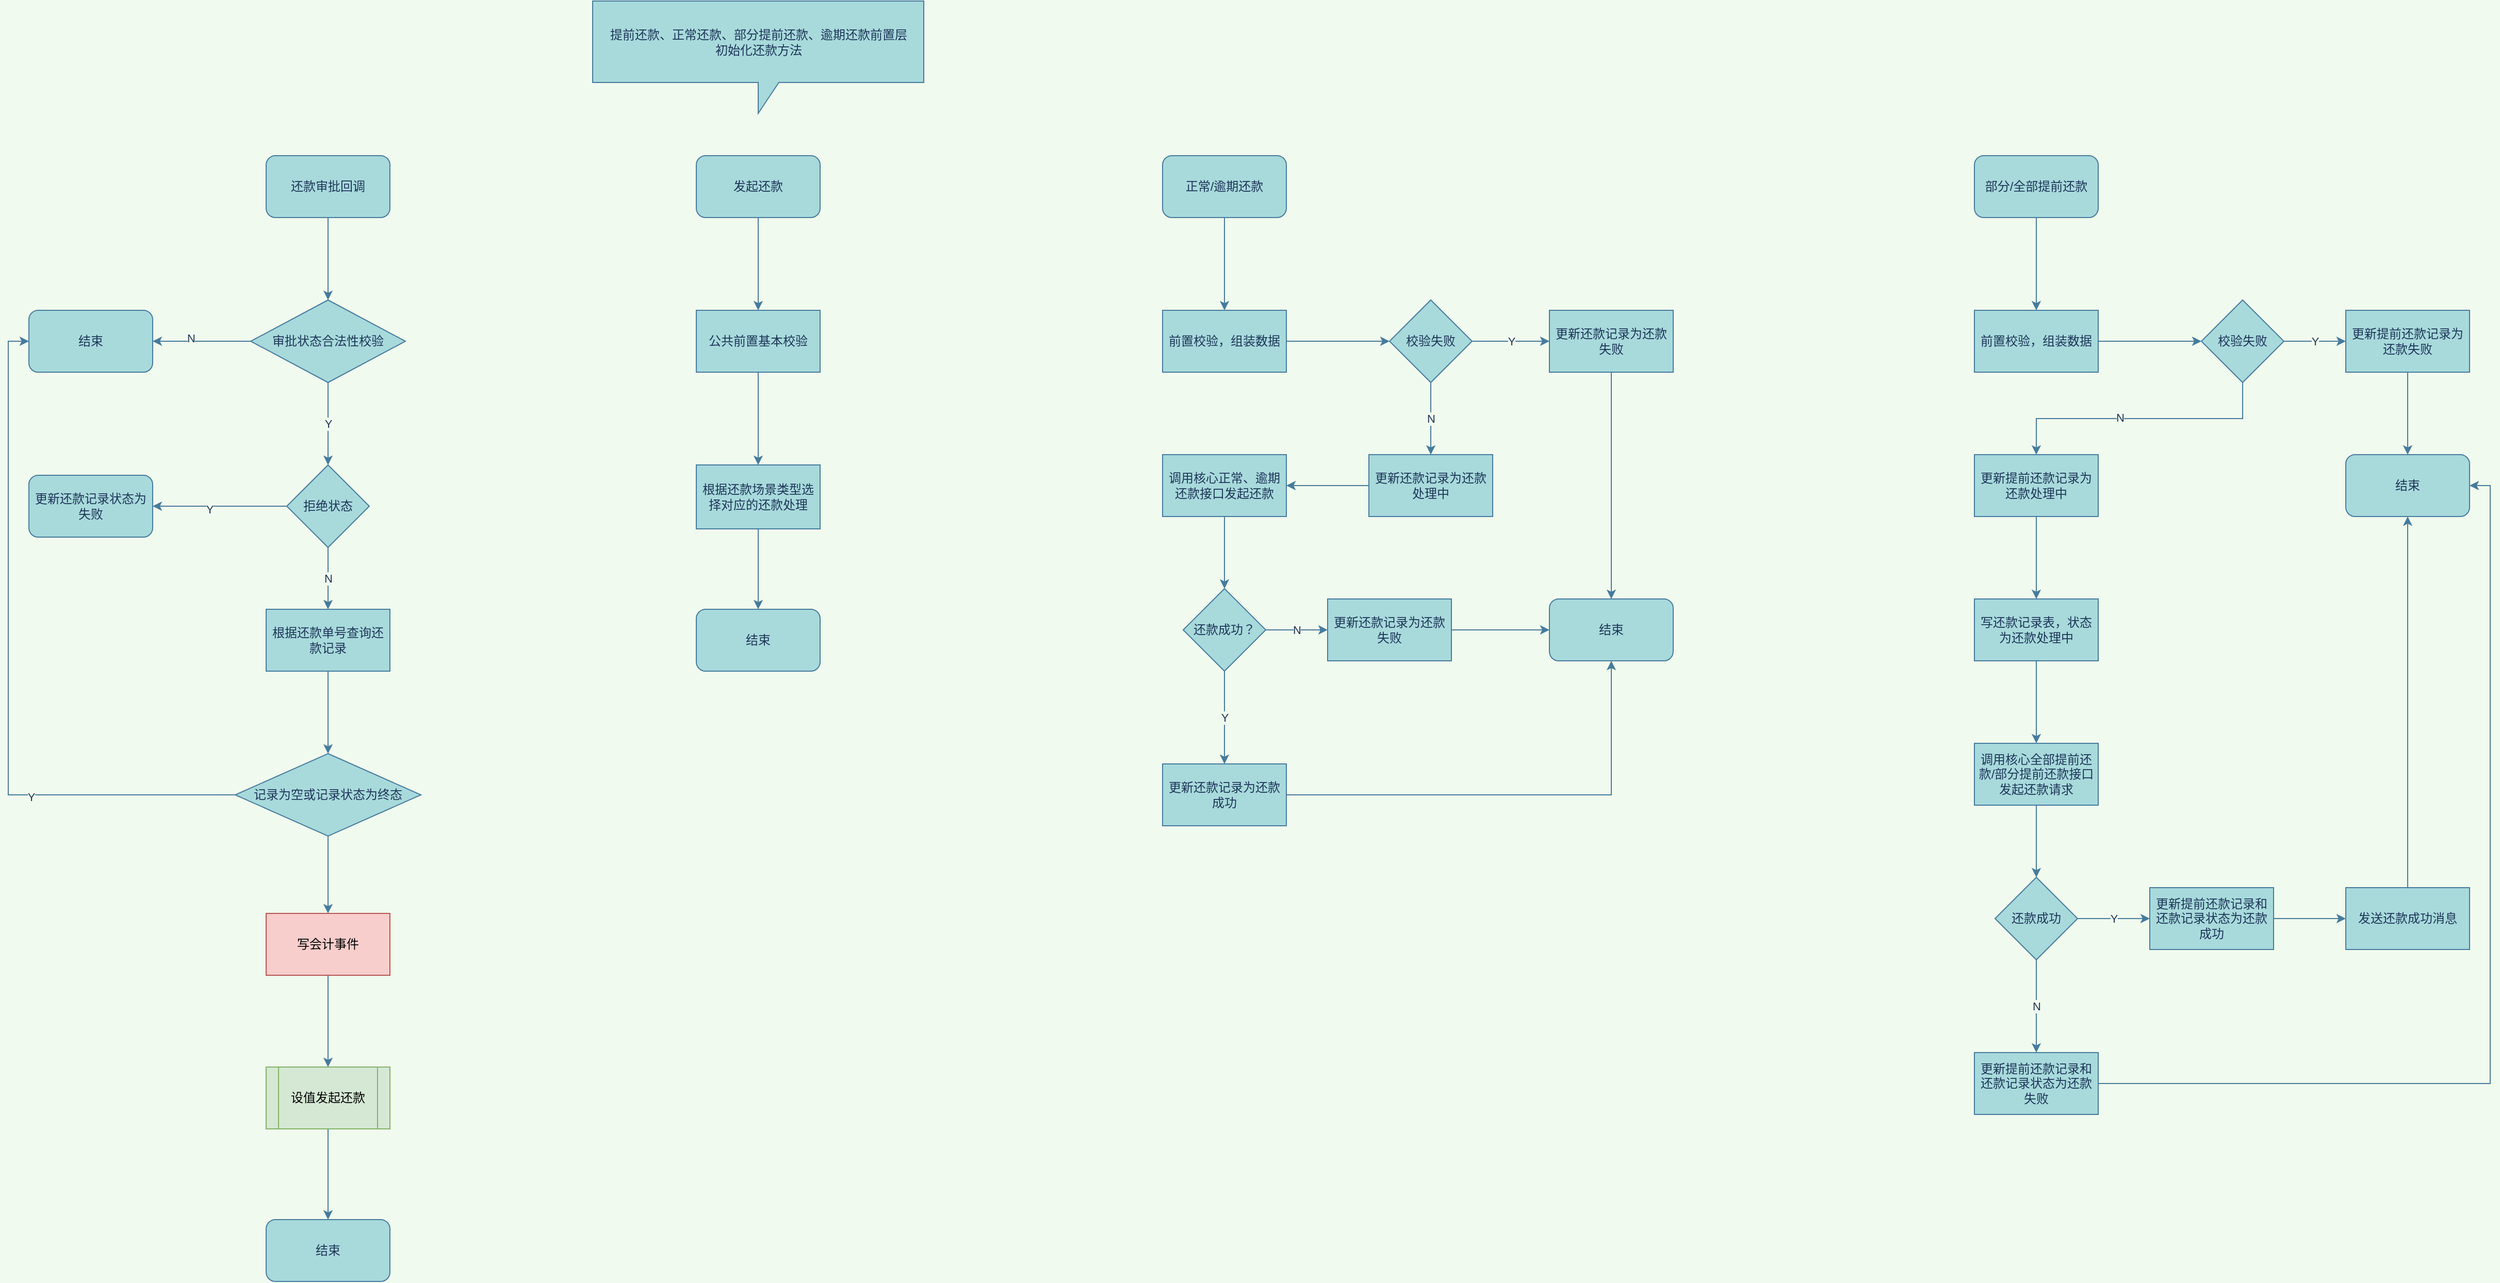 <mxfile version="15.7.0" type="github">
  <diagram id="6VtxzAlu4cTuDUli-qYp" name="Page-1">
    <mxGraphModel dx="1662" dy="1162" grid="0" gridSize="10" guides="1" tooltips="1" connect="1" arrows="1" fold="1" page="0" pageScale="1" pageWidth="827" pageHeight="1169" background="#F1FAEE" math="0" shadow="0">
      <root>
        <mxCell id="0" />
        <mxCell id="1" parent="0" />
        <mxCell id="o4OjGKUyzqgKAnLbVWgZ-2" style="edgeStyle=orthogonalEdgeStyle;rounded=0;orthogonalLoop=1;jettySize=auto;html=1;exitX=0.5;exitY=1;exitDx=0;exitDy=0;labelBackgroundColor=#F1FAEE;strokeColor=#457B9D;fontColor=#1D3557;" parent="1" source="o4OjGKUyzqgKAnLbVWgZ-1" target="o4OjGKUyzqgKAnLbVWgZ-4" edge="1">
          <mxGeometry relative="1" as="geometry">
            <mxPoint x="350" y="200" as="targetPoint" />
          </mxGeometry>
        </mxCell>
        <mxCell id="o4OjGKUyzqgKAnLbVWgZ-1" value="还款审批回调" style="rounded=1;whiteSpace=wrap;html=1;fillColor=#A8DADC;strokeColor=#457B9D;fontColor=#1D3557;" parent="1" vertex="1">
          <mxGeometry x="290" y="60" width="120" height="60" as="geometry" />
        </mxCell>
        <mxCell id="o4OjGKUyzqgKAnLbVWgZ-8" style="edgeStyle=orthogonalEdgeStyle;rounded=0;orthogonalLoop=1;jettySize=auto;html=1;exitX=0;exitY=0.5;exitDx=0;exitDy=0;labelBackgroundColor=#F1FAEE;strokeColor=#457B9D;fontColor=#1D3557;" parent="1" source="o4OjGKUyzqgKAnLbVWgZ-4" target="o4OjGKUyzqgKAnLbVWgZ-6" edge="1">
          <mxGeometry relative="1" as="geometry" />
        </mxCell>
        <mxCell id="o4OjGKUyzqgKAnLbVWgZ-9" value="N" style="edgeLabel;html=1;align=center;verticalAlign=middle;resizable=0;points=[];labelBackgroundColor=#F1FAEE;fontColor=#1D3557;" parent="o4OjGKUyzqgKAnLbVWgZ-8" vertex="1" connectable="0">
          <mxGeometry x="0.221" y="-3" relative="1" as="geometry">
            <mxPoint as="offset" />
          </mxGeometry>
        </mxCell>
        <mxCell id="o4OjGKUyzqgKAnLbVWgZ-12" value="Y" style="edgeStyle=orthogonalEdgeStyle;rounded=0;orthogonalLoop=1;jettySize=auto;html=1;exitX=0.5;exitY=1;exitDx=0;exitDy=0;labelBackgroundColor=#F1FAEE;strokeColor=#457B9D;fontColor=#1D3557;" parent="1" source="o4OjGKUyzqgKAnLbVWgZ-4" target="o4OjGKUyzqgKAnLbVWgZ-11" edge="1">
          <mxGeometry relative="1" as="geometry" />
        </mxCell>
        <mxCell id="o4OjGKUyzqgKAnLbVWgZ-4" value="&lt;span&gt;审批状态合法性校验&lt;/span&gt;" style="rhombus;whiteSpace=wrap;html=1;fillColor=#A8DADC;strokeColor=#457B9D;fontColor=#1D3557;" parent="1" vertex="1">
          <mxGeometry x="275" y="200" width="150" height="80" as="geometry" />
        </mxCell>
        <mxCell id="o4OjGKUyzqgKAnLbVWgZ-6" value="结束" style="rounded=1;whiteSpace=wrap;html=1;fillColor=#A8DADC;strokeColor=#457B9D;fontColor=#1D3557;" parent="1" vertex="1">
          <mxGeometry x="60" y="210" width="120" height="60" as="geometry" />
        </mxCell>
        <mxCell id="o4OjGKUyzqgKAnLbVWgZ-14" style="edgeStyle=orthogonalEdgeStyle;rounded=0;orthogonalLoop=1;jettySize=auto;html=1;exitX=0;exitY=0.5;exitDx=0;exitDy=0;labelBackgroundColor=#F1FAEE;strokeColor=#457B9D;fontColor=#1D3557;" parent="1" source="o4OjGKUyzqgKAnLbVWgZ-11" target="o4OjGKUyzqgKAnLbVWgZ-13" edge="1">
          <mxGeometry relative="1" as="geometry" />
        </mxCell>
        <mxCell id="o4OjGKUyzqgKAnLbVWgZ-15" value="Y" style="edgeLabel;html=1;align=center;verticalAlign=middle;resizable=0;points=[];labelBackgroundColor=#F1FAEE;fontColor=#1D3557;" parent="o4OjGKUyzqgKAnLbVWgZ-14" vertex="1" connectable="0">
          <mxGeometry x="0.154" y="3" relative="1" as="geometry">
            <mxPoint as="offset" />
          </mxGeometry>
        </mxCell>
        <mxCell id="o4OjGKUyzqgKAnLbVWgZ-17" value="N" style="edgeStyle=orthogonalEdgeStyle;rounded=0;orthogonalLoop=1;jettySize=auto;html=1;exitX=0.5;exitY=1;exitDx=0;exitDy=0;labelBackgroundColor=#F1FAEE;strokeColor=#457B9D;fontColor=#1D3557;" parent="1" source="o4OjGKUyzqgKAnLbVWgZ-11" target="o4OjGKUyzqgKAnLbVWgZ-16" edge="1">
          <mxGeometry relative="1" as="geometry" />
        </mxCell>
        <mxCell id="o4OjGKUyzqgKAnLbVWgZ-11" value="拒绝状态" style="rhombus;whiteSpace=wrap;html=1;fillColor=#A8DADC;strokeColor=#457B9D;fontColor=#1D3557;" parent="1" vertex="1">
          <mxGeometry x="310" y="360" width="80" height="80" as="geometry" />
        </mxCell>
        <mxCell id="o4OjGKUyzqgKAnLbVWgZ-13" value="更新还款记录状态为失败" style="rounded=1;whiteSpace=wrap;html=1;fillColor=#A8DADC;strokeColor=#457B9D;fontColor=#1D3557;" parent="1" vertex="1">
          <mxGeometry x="60" y="370" width="120" height="60" as="geometry" />
        </mxCell>
        <mxCell id="o4OjGKUyzqgKAnLbVWgZ-19" style="edgeStyle=orthogonalEdgeStyle;rounded=0;orthogonalLoop=1;jettySize=auto;html=1;exitX=0.5;exitY=1;exitDx=0;exitDy=0;entryX=0.5;entryY=0;entryDx=0;entryDy=0;labelBackgroundColor=#F1FAEE;strokeColor=#457B9D;fontColor=#1D3557;" parent="1" source="o4OjGKUyzqgKAnLbVWgZ-16" target="o4OjGKUyzqgKAnLbVWgZ-18" edge="1">
          <mxGeometry relative="1" as="geometry" />
        </mxCell>
        <mxCell id="o4OjGKUyzqgKAnLbVWgZ-16" value="根据还款单号查询还款记录" style="rounded=0;whiteSpace=wrap;html=1;fillColor=#A8DADC;strokeColor=#457B9D;fontColor=#1D3557;" parent="1" vertex="1">
          <mxGeometry x="290" y="500" width="120" height="60" as="geometry" />
        </mxCell>
        <mxCell id="o4OjGKUyzqgKAnLbVWgZ-20" style="edgeStyle=orthogonalEdgeStyle;rounded=0;orthogonalLoop=1;jettySize=auto;html=1;exitX=0;exitY=0.5;exitDx=0;exitDy=0;entryX=0;entryY=0.5;entryDx=0;entryDy=0;labelBackgroundColor=#F1FAEE;strokeColor=#457B9D;fontColor=#1D3557;" parent="1" source="o4OjGKUyzqgKAnLbVWgZ-18" target="o4OjGKUyzqgKAnLbVWgZ-6" edge="1">
          <mxGeometry relative="1" as="geometry" />
        </mxCell>
        <mxCell id="o4OjGKUyzqgKAnLbVWgZ-21" value="Y" style="edgeLabel;html=1;align=center;verticalAlign=middle;resizable=0;points=[];labelBackgroundColor=#F1FAEE;fontColor=#1D3557;" parent="o4OjGKUyzqgKAnLbVWgZ-20" vertex="1" connectable="0">
          <mxGeometry x="-0.416" y="2" relative="1" as="geometry">
            <mxPoint as="offset" />
          </mxGeometry>
        </mxCell>
        <mxCell id="o4OjGKUyzqgKAnLbVWgZ-31" style="edgeStyle=orthogonalEdgeStyle;rounded=0;orthogonalLoop=1;jettySize=auto;html=1;exitX=0.5;exitY=1;exitDx=0;exitDy=0;labelBackgroundColor=#F1FAEE;strokeColor=#457B9D;fontColor=#1D3557;" parent="1" source="o4OjGKUyzqgKAnLbVWgZ-18" target="o4OjGKUyzqgKAnLbVWgZ-30" edge="1">
          <mxGeometry relative="1" as="geometry" />
        </mxCell>
        <mxCell id="o4OjGKUyzqgKAnLbVWgZ-18" value="记录为空或记录状态为终态" style="rhombus;whiteSpace=wrap;html=1;fillColor=#A8DADC;strokeColor=#457B9D;fontColor=#1D3557;" parent="1" vertex="1">
          <mxGeometry x="260" y="640" width="180" height="80" as="geometry" />
        </mxCell>
        <mxCell id="o4OjGKUyzqgKAnLbVWgZ-26" style="edgeStyle=orthogonalEdgeStyle;rounded=0;orthogonalLoop=1;jettySize=auto;html=1;exitX=0.5;exitY=1;exitDx=0;exitDy=0;labelBackgroundColor=#F1FAEE;strokeColor=#457B9D;fontColor=#1D3557;" parent="1" source="o4OjGKUyzqgKAnLbVWgZ-22" target="o4OjGKUyzqgKAnLbVWgZ-25" edge="1">
          <mxGeometry relative="1" as="geometry" />
        </mxCell>
        <mxCell id="o4OjGKUyzqgKAnLbVWgZ-22" value="设值发起还款" style="shape=process;whiteSpace=wrap;html=1;backgroundOutline=1;fillColor=#d5e8d4;strokeColor=#82b366;" parent="1" vertex="1">
          <mxGeometry x="290" y="944" width="120" height="60" as="geometry" />
        </mxCell>
        <mxCell id="o4OjGKUyzqgKAnLbVWgZ-25" value="结束" style="rounded=1;whiteSpace=wrap;html=1;fillColor=#A8DADC;strokeColor=#457B9D;fontColor=#1D3557;" parent="1" vertex="1">
          <mxGeometry x="290" y="1092" width="120" height="60" as="geometry" />
        </mxCell>
        <mxCell id="o4OjGKUyzqgKAnLbVWgZ-42" style="edgeStyle=orthogonalEdgeStyle;rounded=0;orthogonalLoop=1;jettySize=auto;html=1;exitX=0.5;exitY=1;exitDx=0;exitDy=0;labelBackgroundColor=#F1FAEE;strokeColor=#457B9D;fontColor=#1D3557;" parent="1" source="o4OjGKUyzqgKAnLbVWgZ-27" target="o4OjGKUyzqgKAnLbVWgZ-41" edge="1">
          <mxGeometry relative="1" as="geometry" />
        </mxCell>
        <mxCell id="o4OjGKUyzqgKAnLbVWgZ-27" value="发起还款" style="rounded=1;whiteSpace=wrap;html=1;fillColor=#A8DADC;strokeColor=#457B9D;fontColor=#1D3557;" parent="1" vertex="1">
          <mxGeometry x="707" y="60" width="120" height="60" as="geometry" />
        </mxCell>
        <mxCell id="o4OjGKUyzqgKAnLbVWgZ-32" style="edgeStyle=orthogonalEdgeStyle;rounded=0;orthogonalLoop=1;jettySize=auto;html=1;exitX=0.5;exitY=1;exitDx=0;exitDy=0;labelBackgroundColor=#F1FAEE;strokeColor=#457B9D;fontColor=#1D3557;" parent="1" source="o4OjGKUyzqgKAnLbVWgZ-30" target="o4OjGKUyzqgKAnLbVWgZ-22" edge="1">
          <mxGeometry relative="1" as="geometry" />
        </mxCell>
        <mxCell id="o4OjGKUyzqgKAnLbVWgZ-30" value="写会计事件" style="rounded=0;whiteSpace=wrap;html=1;fillColor=#f8cecc;strokeColor=#b85450;" parent="1" vertex="1">
          <mxGeometry x="290" y="795" width="120" height="60" as="geometry" />
        </mxCell>
        <mxCell id="o4OjGKUyzqgKAnLbVWgZ-39" style="edgeStyle=orthogonalEdgeStyle;rounded=0;orthogonalLoop=1;jettySize=auto;html=1;exitX=0.5;exitY=1;exitDx=0;exitDy=0;labelBackgroundColor=#F1FAEE;strokeColor=#457B9D;fontColor=#1D3557;" parent="1" source="o4OjGKUyzqgKAnLbVWgZ-34" target="o4OjGKUyzqgKAnLbVWgZ-38" edge="1">
          <mxGeometry relative="1" as="geometry" />
        </mxCell>
        <mxCell id="o4OjGKUyzqgKAnLbVWgZ-34" value="根据还款场景类型选择对应的还款处理" style="rounded=0;whiteSpace=wrap;html=1;fillColor=#A8DADC;strokeColor=#457B9D;fontColor=#1D3557;" parent="1" vertex="1">
          <mxGeometry x="707" y="360" width="120" height="62" as="geometry" />
        </mxCell>
        <mxCell id="o4OjGKUyzqgKAnLbVWgZ-36" value="提前还款、正常还款、部分提前还款、逾期还款前置层&lt;br&gt;初始化还款方法" style="shape=callout;whiteSpace=wrap;html=1;perimeter=calloutPerimeter;fillColor=#A8DADC;strokeColor=#457B9D;fontColor=#1D3557;" parent="1" vertex="1">
          <mxGeometry x="606.5" y="-90" width="321" height="109" as="geometry" />
        </mxCell>
        <mxCell id="o4OjGKUyzqgKAnLbVWgZ-38" value="结束" style="rounded=1;whiteSpace=wrap;html=1;fillColor=#A8DADC;strokeColor=#457B9D;fontColor=#1D3557;" parent="1" vertex="1">
          <mxGeometry x="707" y="500" width="120" height="60" as="geometry" />
        </mxCell>
        <mxCell id="o4OjGKUyzqgKAnLbVWgZ-51" style="edgeStyle=orthogonalEdgeStyle;rounded=0;orthogonalLoop=1;jettySize=auto;html=1;exitX=0.5;exitY=1;exitDx=0;exitDy=0;labelBackgroundColor=#F1FAEE;strokeColor=#457B9D;fontColor=#1D3557;" parent="1" source="o4OjGKUyzqgKAnLbVWgZ-40" target="o4OjGKUyzqgKAnLbVWgZ-50" edge="1">
          <mxGeometry relative="1" as="geometry" />
        </mxCell>
        <mxCell id="o4OjGKUyzqgKAnLbVWgZ-40" value="正常/逾期还款" style="rounded=1;whiteSpace=wrap;html=1;fillColor=#A8DADC;strokeColor=#457B9D;fontColor=#1D3557;" parent="1" vertex="1">
          <mxGeometry x="1159" y="60" width="120" height="60" as="geometry" />
        </mxCell>
        <mxCell id="o4OjGKUyzqgKAnLbVWgZ-43" style="edgeStyle=orthogonalEdgeStyle;rounded=0;orthogonalLoop=1;jettySize=auto;html=1;exitX=0.5;exitY=1;exitDx=0;exitDy=0;labelBackgroundColor=#F1FAEE;strokeColor=#457B9D;fontColor=#1D3557;" parent="1" source="o4OjGKUyzqgKAnLbVWgZ-41" target="o4OjGKUyzqgKAnLbVWgZ-34" edge="1">
          <mxGeometry relative="1" as="geometry" />
        </mxCell>
        <mxCell id="o4OjGKUyzqgKAnLbVWgZ-41" value="公共前置基本校验" style="rounded=0;whiteSpace=wrap;html=1;fillColor=#A8DADC;strokeColor=#457B9D;fontColor=#1D3557;" parent="1" vertex="1">
          <mxGeometry x="707" y="210" width="120" height="60" as="geometry" />
        </mxCell>
        <mxCell id="o4OjGKUyzqgKAnLbVWgZ-79" value="" style="edgeStyle=orthogonalEdgeStyle;rounded=0;orthogonalLoop=1;jettySize=auto;html=1;labelBackgroundColor=#F1FAEE;strokeColor=#457B9D;fontColor=#1D3557;" parent="1" source="o4OjGKUyzqgKAnLbVWgZ-50" target="o4OjGKUyzqgKAnLbVWgZ-78" edge="1">
          <mxGeometry relative="1" as="geometry" />
        </mxCell>
        <mxCell id="o4OjGKUyzqgKAnLbVWgZ-50" value="前置校验，组装数据" style="rounded=0;whiteSpace=wrap;html=1;fillColor=#A8DADC;strokeColor=#457B9D;fontColor=#1D3557;" parent="1" vertex="1">
          <mxGeometry x="1159" y="210" width="120" height="60" as="geometry" />
        </mxCell>
        <mxCell id="o4OjGKUyzqgKAnLbVWgZ-59" value="" style="edgeStyle=orthogonalEdgeStyle;rounded=0;orthogonalLoop=1;jettySize=auto;html=1;labelBackgroundColor=#F1FAEE;strokeColor=#457B9D;fontColor=#1D3557;" parent="1" source="o4OjGKUyzqgKAnLbVWgZ-52" target="o4OjGKUyzqgKAnLbVWgZ-58" edge="1">
          <mxGeometry relative="1" as="geometry" />
        </mxCell>
        <mxCell id="o4OjGKUyzqgKAnLbVWgZ-52" value="调用核心正常、逾期还款接口发起还款" style="whiteSpace=wrap;html=1;rounded=0;fillColor=#A8DADC;strokeColor=#457B9D;fontColor=#1D3557;" parent="1" vertex="1">
          <mxGeometry x="1159" y="350" width="120" height="60" as="geometry" />
        </mxCell>
        <mxCell id="o4OjGKUyzqgKAnLbVWgZ-61" value="N" style="edgeStyle=orthogonalEdgeStyle;rounded=0;orthogonalLoop=1;jettySize=auto;html=1;labelBackgroundColor=#F1FAEE;strokeColor=#457B9D;fontColor=#1D3557;" parent="1" source="o4OjGKUyzqgKAnLbVWgZ-58" target="o4OjGKUyzqgKAnLbVWgZ-60" edge="1">
          <mxGeometry relative="1" as="geometry" />
        </mxCell>
        <mxCell id="o4OjGKUyzqgKAnLbVWgZ-67" value="Y" style="edgeStyle=orthogonalEdgeStyle;rounded=0;orthogonalLoop=1;jettySize=auto;html=1;labelBackgroundColor=#F1FAEE;strokeColor=#457B9D;fontColor=#1D3557;" parent="1" source="o4OjGKUyzqgKAnLbVWgZ-58" target="o4OjGKUyzqgKAnLbVWgZ-66" edge="1">
          <mxGeometry relative="1" as="geometry" />
        </mxCell>
        <mxCell id="o4OjGKUyzqgKAnLbVWgZ-58" value="还款成功？" style="rhombus;whiteSpace=wrap;html=1;rounded=0;fillColor=#A8DADC;strokeColor=#457B9D;fontColor=#1D3557;" parent="1" vertex="1">
          <mxGeometry x="1179" y="480" width="80" height="80" as="geometry" />
        </mxCell>
        <mxCell id="o4OjGKUyzqgKAnLbVWgZ-65" style="edgeStyle=orthogonalEdgeStyle;rounded=0;orthogonalLoop=1;jettySize=auto;html=1;exitX=1;exitY=0.5;exitDx=0;exitDy=0;entryX=0;entryY=0.5;entryDx=0;entryDy=0;labelBackgroundColor=#F1FAEE;strokeColor=#457B9D;fontColor=#1D3557;" parent="1" source="o4OjGKUyzqgKAnLbVWgZ-60" target="o4OjGKUyzqgKAnLbVWgZ-64" edge="1">
          <mxGeometry relative="1" as="geometry" />
        </mxCell>
        <mxCell id="o4OjGKUyzqgKAnLbVWgZ-60" value="更新还款记录为还款失败" style="whiteSpace=wrap;html=1;rounded=0;fillColor=#A8DADC;strokeColor=#457B9D;fontColor=#1D3557;" parent="1" vertex="1">
          <mxGeometry x="1319" y="490" width="120" height="60" as="geometry" />
        </mxCell>
        <mxCell id="o4OjGKUyzqgKAnLbVWgZ-64" value="结束" style="rounded=1;whiteSpace=wrap;html=1;fillColor=#A8DADC;strokeColor=#457B9D;fontColor=#1D3557;" parent="1" vertex="1">
          <mxGeometry x="1534" y="490" width="120" height="60" as="geometry" />
        </mxCell>
        <mxCell id="o4OjGKUyzqgKAnLbVWgZ-68" style="edgeStyle=orthogonalEdgeStyle;rounded=0;orthogonalLoop=1;jettySize=auto;html=1;exitX=1;exitY=0.5;exitDx=0;exitDy=0;labelBackgroundColor=#F1FAEE;strokeColor=#457B9D;fontColor=#1D3557;" parent="1" source="o4OjGKUyzqgKAnLbVWgZ-66" target="o4OjGKUyzqgKAnLbVWgZ-64" edge="1">
          <mxGeometry relative="1" as="geometry" />
        </mxCell>
        <mxCell id="o4OjGKUyzqgKAnLbVWgZ-66" value="更新还款记录为还款成功" style="whiteSpace=wrap;html=1;rounded=0;fillColor=#A8DADC;strokeColor=#457B9D;fontColor=#1D3557;" parent="1" vertex="1">
          <mxGeometry x="1159" y="650" width="120" height="60" as="geometry" />
        </mxCell>
        <mxCell id="o4OjGKUyzqgKAnLbVWgZ-76" style="edgeStyle=orthogonalEdgeStyle;rounded=0;orthogonalLoop=1;jettySize=auto;html=1;exitX=0.5;exitY=1;exitDx=0;exitDy=0;labelBackgroundColor=#F1FAEE;strokeColor=#457B9D;fontColor=#1D3557;" parent="1" source="o4OjGKUyzqgKAnLbVWgZ-74" target="o4OjGKUyzqgKAnLbVWgZ-75" edge="1">
          <mxGeometry relative="1" as="geometry" />
        </mxCell>
        <mxCell id="o4OjGKUyzqgKAnLbVWgZ-74" value="部分/全部提前还款" style="rounded=1;whiteSpace=wrap;html=1;fillColor=#A8DADC;strokeColor=#457B9D;fontColor=#1D3557;" parent="1" vertex="1">
          <mxGeometry x="1946" y="60" width="120" height="60" as="geometry" />
        </mxCell>
        <mxCell id="o4OjGKUyzqgKAnLbVWgZ-92" value="" style="edgeStyle=orthogonalEdgeStyle;rounded=0;orthogonalLoop=1;jettySize=auto;html=1;labelBackgroundColor=#F1FAEE;strokeColor=#457B9D;fontColor=#1D3557;" parent="1" source="o4OjGKUyzqgKAnLbVWgZ-75" target="o4OjGKUyzqgKAnLbVWgZ-91" edge="1">
          <mxGeometry relative="1" as="geometry" />
        </mxCell>
        <mxCell id="o4OjGKUyzqgKAnLbVWgZ-75" value="前置校验，组装数据" style="rounded=0;whiteSpace=wrap;html=1;fillColor=#A8DADC;strokeColor=#457B9D;fontColor=#1D3557;" parent="1" vertex="1">
          <mxGeometry x="1946" y="210" width="120" height="60" as="geometry" />
        </mxCell>
        <mxCell id="o4OjGKUyzqgKAnLbVWgZ-81" value="Y" style="edgeStyle=orthogonalEdgeStyle;rounded=0;orthogonalLoop=1;jettySize=auto;html=1;labelBackgroundColor=#F1FAEE;strokeColor=#457B9D;fontColor=#1D3557;" parent="1" source="o4OjGKUyzqgKAnLbVWgZ-78" target="o4OjGKUyzqgKAnLbVWgZ-80" edge="1">
          <mxGeometry relative="1" as="geometry" />
        </mxCell>
        <mxCell id="o4OjGKUyzqgKAnLbVWgZ-89" value="N" style="edgeStyle=orthogonalEdgeStyle;rounded=0;orthogonalLoop=1;jettySize=auto;html=1;labelBackgroundColor=#F1FAEE;strokeColor=#457B9D;fontColor=#1D3557;" parent="1" source="o4OjGKUyzqgKAnLbVWgZ-78" target="o4OjGKUyzqgKAnLbVWgZ-88" edge="1">
          <mxGeometry relative="1" as="geometry" />
        </mxCell>
        <mxCell id="o4OjGKUyzqgKAnLbVWgZ-78" value="校验失败" style="rhombus;whiteSpace=wrap;html=1;rounded=0;fillColor=#A8DADC;strokeColor=#457B9D;fontColor=#1D3557;" parent="1" vertex="1">
          <mxGeometry x="1379" y="200" width="80" height="80" as="geometry" />
        </mxCell>
        <mxCell id="o4OjGKUyzqgKAnLbVWgZ-82" style="edgeStyle=orthogonalEdgeStyle;rounded=0;orthogonalLoop=1;jettySize=auto;html=1;exitX=0.5;exitY=1;exitDx=0;exitDy=0;labelBackgroundColor=#F1FAEE;strokeColor=#457B9D;fontColor=#1D3557;" parent="1" source="o4OjGKUyzqgKAnLbVWgZ-80" target="o4OjGKUyzqgKAnLbVWgZ-64" edge="1">
          <mxGeometry relative="1" as="geometry" />
        </mxCell>
        <mxCell id="o4OjGKUyzqgKAnLbVWgZ-80" value="更新还款记录为还款失败" style="whiteSpace=wrap;html=1;rounded=0;fillColor=#A8DADC;strokeColor=#457B9D;fontColor=#1D3557;" parent="1" vertex="1">
          <mxGeometry x="1534" y="210" width="120" height="60" as="geometry" />
        </mxCell>
        <mxCell id="o4OjGKUyzqgKAnLbVWgZ-102" value="" style="edgeStyle=orthogonalEdgeStyle;rounded=0;orthogonalLoop=1;jettySize=auto;html=1;labelBackgroundColor=#F1FAEE;strokeColor=#457B9D;fontColor=#1D3557;" parent="1" source="o4OjGKUyzqgKAnLbVWgZ-85" target="o4OjGKUyzqgKAnLbVWgZ-101" edge="1">
          <mxGeometry relative="1" as="geometry" />
        </mxCell>
        <mxCell id="o4OjGKUyzqgKAnLbVWgZ-85" value="更新提前还款记录为还款处理中" style="whiteSpace=wrap;html=1;rounded=0;fillColor=#A8DADC;strokeColor=#457B9D;fontColor=#1D3557;" parent="1" vertex="1">
          <mxGeometry x="1946" y="350" width="120" height="60" as="geometry" />
        </mxCell>
        <mxCell id="o4OjGKUyzqgKAnLbVWgZ-90" style="edgeStyle=orthogonalEdgeStyle;rounded=0;orthogonalLoop=1;jettySize=auto;html=1;exitX=0;exitY=0.5;exitDx=0;exitDy=0;entryX=1;entryY=0.5;entryDx=0;entryDy=0;labelBackgroundColor=#F1FAEE;strokeColor=#457B9D;fontColor=#1D3557;" parent="1" source="o4OjGKUyzqgKAnLbVWgZ-88" target="o4OjGKUyzqgKAnLbVWgZ-52" edge="1">
          <mxGeometry relative="1" as="geometry" />
        </mxCell>
        <mxCell id="o4OjGKUyzqgKAnLbVWgZ-88" value="更新还款记录为还款处理中" style="whiteSpace=wrap;html=1;rounded=0;fillColor=#A8DADC;strokeColor=#457B9D;fontColor=#1D3557;" parent="1" vertex="1">
          <mxGeometry x="1359" y="350" width="120" height="60" as="geometry" />
        </mxCell>
        <mxCell id="o4OjGKUyzqgKAnLbVWgZ-94" value="Y" style="edgeStyle=orthogonalEdgeStyle;rounded=0;orthogonalLoop=1;jettySize=auto;html=1;labelBackgroundColor=#F1FAEE;strokeColor=#457B9D;fontColor=#1D3557;" parent="1" source="o4OjGKUyzqgKAnLbVWgZ-91" target="o4OjGKUyzqgKAnLbVWgZ-93" edge="1">
          <mxGeometry relative="1" as="geometry" />
        </mxCell>
        <mxCell id="o4OjGKUyzqgKAnLbVWgZ-99" style="edgeStyle=orthogonalEdgeStyle;rounded=0;orthogonalLoop=1;jettySize=auto;html=1;exitX=0.5;exitY=1;exitDx=0;exitDy=0;labelBackgroundColor=#F1FAEE;strokeColor=#457B9D;fontColor=#1D3557;" parent="1" source="o4OjGKUyzqgKAnLbVWgZ-91" target="o4OjGKUyzqgKAnLbVWgZ-85" edge="1">
          <mxGeometry relative="1" as="geometry" />
        </mxCell>
        <mxCell id="o4OjGKUyzqgKAnLbVWgZ-100" value="N" style="edgeLabel;html=1;align=center;verticalAlign=middle;resizable=0;points=[];labelBackgroundColor=#F1FAEE;fontColor=#1D3557;" parent="o4OjGKUyzqgKAnLbVWgZ-99" vertex="1" connectable="0">
          <mxGeometry x="0.141" y="-1" relative="1" as="geometry">
            <mxPoint as="offset" />
          </mxGeometry>
        </mxCell>
        <mxCell id="o4OjGKUyzqgKAnLbVWgZ-91" value="校验失败" style="rhombus;whiteSpace=wrap;html=1;rounded=0;fillColor=#A8DADC;strokeColor=#457B9D;fontColor=#1D3557;" parent="1" vertex="1">
          <mxGeometry x="2166" y="200" width="80" height="80" as="geometry" />
        </mxCell>
        <mxCell id="o4OjGKUyzqgKAnLbVWgZ-98" style="edgeStyle=orthogonalEdgeStyle;rounded=0;orthogonalLoop=1;jettySize=auto;html=1;exitX=0.5;exitY=1;exitDx=0;exitDy=0;labelBackgroundColor=#F1FAEE;strokeColor=#457B9D;fontColor=#1D3557;" parent="1" source="o4OjGKUyzqgKAnLbVWgZ-93" target="o4OjGKUyzqgKAnLbVWgZ-97" edge="1">
          <mxGeometry relative="1" as="geometry" />
        </mxCell>
        <mxCell id="o4OjGKUyzqgKAnLbVWgZ-93" value="更新提前还款记录为还款失败" style="whiteSpace=wrap;html=1;rounded=0;fillColor=#A8DADC;strokeColor=#457B9D;fontColor=#1D3557;" parent="1" vertex="1">
          <mxGeometry x="2306" y="210" width="120" height="60" as="geometry" />
        </mxCell>
        <mxCell id="o4OjGKUyzqgKAnLbVWgZ-97" value="结束" style="rounded=1;whiteSpace=wrap;html=1;fillColor=#A8DADC;strokeColor=#457B9D;fontColor=#1D3557;" parent="1" vertex="1">
          <mxGeometry x="2306" y="350" width="120" height="60" as="geometry" />
        </mxCell>
        <mxCell id="o4OjGKUyzqgKAnLbVWgZ-104" value="" style="edgeStyle=orthogonalEdgeStyle;rounded=0;orthogonalLoop=1;jettySize=auto;html=1;labelBackgroundColor=#F1FAEE;strokeColor=#457B9D;fontColor=#1D3557;" parent="1" source="o4OjGKUyzqgKAnLbVWgZ-101" target="o4OjGKUyzqgKAnLbVWgZ-103" edge="1">
          <mxGeometry relative="1" as="geometry" />
        </mxCell>
        <mxCell id="o4OjGKUyzqgKAnLbVWgZ-101" value="写还款记录表，状态为还款处理中" style="whiteSpace=wrap;html=1;rounded=0;fillColor=#A8DADC;strokeColor=#457B9D;fontColor=#1D3557;" parent="1" vertex="1">
          <mxGeometry x="1946" y="490" width="120" height="60" as="geometry" />
        </mxCell>
        <mxCell id="o4OjGKUyzqgKAnLbVWgZ-106" value="" style="edgeStyle=orthogonalEdgeStyle;rounded=0;orthogonalLoop=1;jettySize=auto;html=1;labelBackgroundColor=#F1FAEE;strokeColor=#457B9D;fontColor=#1D3557;" parent="1" source="o4OjGKUyzqgKAnLbVWgZ-103" target="o4OjGKUyzqgKAnLbVWgZ-105" edge="1">
          <mxGeometry relative="1" as="geometry" />
        </mxCell>
        <mxCell id="o4OjGKUyzqgKAnLbVWgZ-103" value="调用核心全部提前还款/部分提前还款接口发起还款请求" style="whiteSpace=wrap;html=1;rounded=0;fillColor=#A8DADC;strokeColor=#457B9D;fontColor=#1D3557;" parent="1" vertex="1">
          <mxGeometry x="1946" y="630" width="120" height="60" as="geometry" />
        </mxCell>
        <mxCell id="o4OjGKUyzqgKAnLbVWgZ-108" value="Y" style="edgeStyle=orthogonalEdgeStyle;rounded=0;orthogonalLoop=1;jettySize=auto;html=1;labelBackgroundColor=#F1FAEE;strokeColor=#457B9D;fontColor=#1D3557;" parent="1" source="o4OjGKUyzqgKAnLbVWgZ-105" target="o4OjGKUyzqgKAnLbVWgZ-107" edge="1">
          <mxGeometry relative="1" as="geometry" />
        </mxCell>
        <mxCell id="o4OjGKUyzqgKAnLbVWgZ-112" value="N" style="edgeStyle=orthogonalEdgeStyle;rounded=0;orthogonalLoop=1;jettySize=auto;html=1;labelBackgroundColor=#F1FAEE;strokeColor=#457B9D;fontColor=#1D3557;" parent="1" source="o4OjGKUyzqgKAnLbVWgZ-105" target="o4OjGKUyzqgKAnLbVWgZ-111" edge="1">
          <mxGeometry relative="1" as="geometry" />
        </mxCell>
        <mxCell id="o4OjGKUyzqgKAnLbVWgZ-105" value="还款成功" style="rhombus;whiteSpace=wrap;html=1;rounded=0;fillColor=#A8DADC;strokeColor=#457B9D;fontColor=#1D3557;" parent="1" vertex="1">
          <mxGeometry x="1966" y="760" width="80" height="80" as="geometry" />
        </mxCell>
        <mxCell id="o4OjGKUyzqgKAnLbVWgZ-115" value="" style="edgeStyle=orthogonalEdgeStyle;curved=0;rounded=1;sketch=0;orthogonalLoop=1;jettySize=auto;html=1;fontColor=#1D3557;strokeColor=#457B9D;fillColor=#A8DADC;" parent="1" source="o4OjGKUyzqgKAnLbVWgZ-107" target="o4OjGKUyzqgKAnLbVWgZ-114" edge="1">
          <mxGeometry relative="1" as="geometry" />
        </mxCell>
        <mxCell id="o4OjGKUyzqgKAnLbVWgZ-107" value="更新提前还款记录和还款记录状态为还款成功" style="whiteSpace=wrap;html=1;rounded=0;fillColor=#A8DADC;strokeColor=#457B9D;fontColor=#1D3557;" parent="1" vertex="1">
          <mxGeometry x="2116" y="770" width="120" height="60" as="geometry" />
        </mxCell>
        <mxCell id="o4OjGKUyzqgKAnLbVWgZ-113" style="edgeStyle=orthogonalEdgeStyle;rounded=0;orthogonalLoop=1;jettySize=auto;html=1;exitX=1;exitY=0.5;exitDx=0;exitDy=0;entryX=1;entryY=0.5;entryDx=0;entryDy=0;labelBackgroundColor=#F1FAEE;strokeColor=#457B9D;fontColor=#1D3557;" parent="1" source="o4OjGKUyzqgKAnLbVWgZ-111" target="o4OjGKUyzqgKAnLbVWgZ-97" edge="1">
          <mxGeometry relative="1" as="geometry" />
        </mxCell>
        <mxCell id="o4OjGKUyzqgKAnLbVWgZ-111" value="更新提前还款记录和还款记录状态为还款失败" style="whiteSpace=wrap;html=1;rounded=0;fillColor=#A8DADC;strokeColor=#457B9D;fontColor=#1D3557;" parent="1" vertex="1">
          <mxGeometry x="1946" y="930" width="120" height="60" as="geometry" />
        </mxCell>
        <mxCell id="o4OjGKUyzqgKAnLbVWgZ-116" style="edgeStyle=orthogonalEdgeStyle;curved=0;rounded=1;sketch=0;orthogonalLoop=1;jettySize=auto;html=1;exitX=0.5;exitY=0;exitDx=0;exitDy=0;fontColor=#1D3557;strokeColor=#457B9D;fillColor=#A8DADC;" parent="1" source="o4OjGKUyzqgKAnLbVWgZ-114" target="o4OjGKUyzqgKAnLbVWgZ-97" edge="1">
          <mxGeometry relative="1" as="geometry" />
        </mxCell>
        <mxCell id="o4OjGKUyzqgKAnLbVWgZ-114" value="发送还款成功消息" style="whiteSpace=wrap;html=1;rounded=0;fontColor=#1D3557;strokeColor=#457B9D;fillColor=#A8DADC;" parent="1" vertex="1">
          <mxGeometry x="2306" y="770" width="120" height="60" as="geometry" />
        </mxCell>
      </root>
    </mxGraphModel>
  </diagram>
</mxfile>
